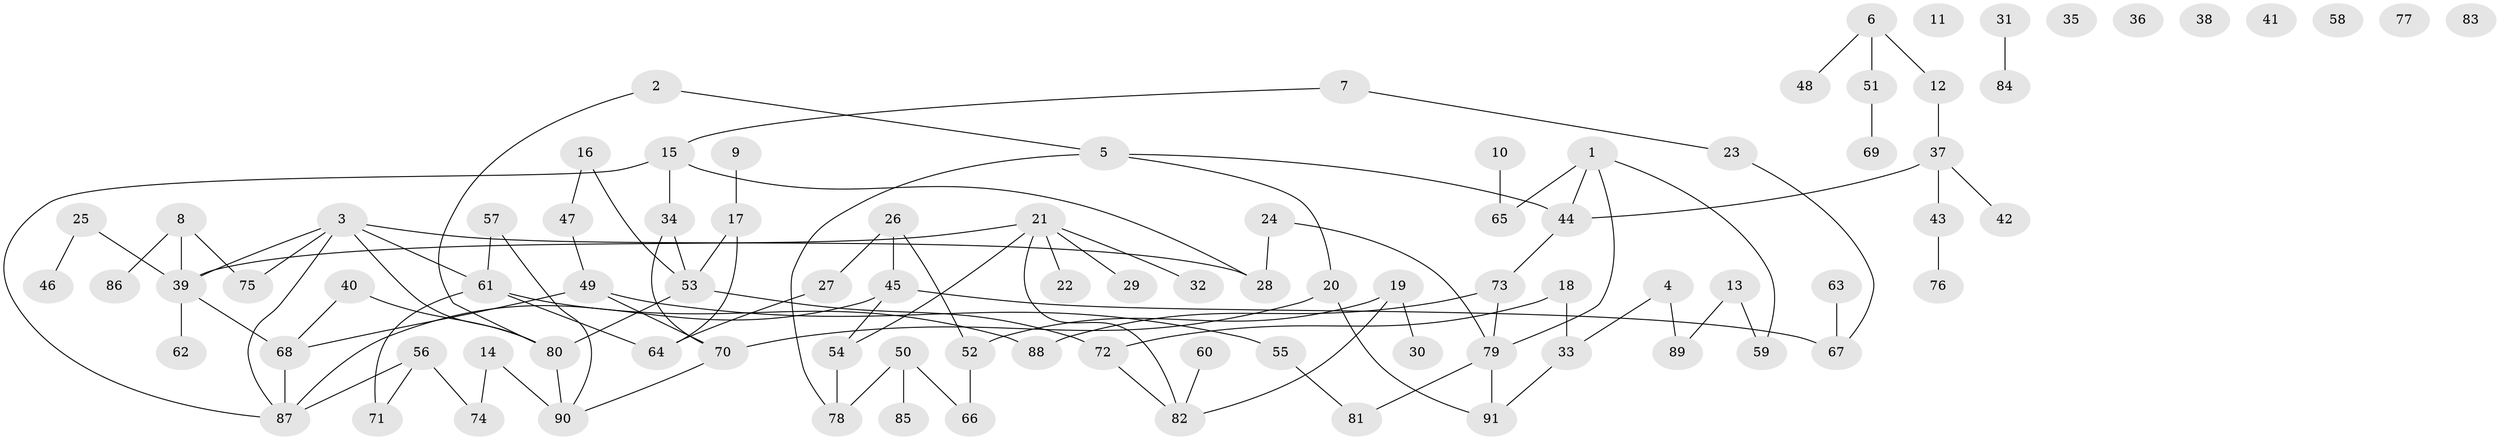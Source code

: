 // Generated by graph-tools (version 1.1) at 2025/00/03/09/25 03:00:49]
// undirected, 91 vertices, 108 edges
graph export_dot {
graph [start="1"]
  node [color=gray90,style=filled];
  1;
  2;
  3;
  4;
  5;
  6;
  7;
  8;
  9;
  10;
  11;
  12;
  13;
  14;
  15;
  16;
  17;
  18;
  19;
  20;
  21;
  22;
  23;
  24;
  25;
  26;
  27;
  28;
  29;
  30;
  31;
  32;
  33;
  34;
  35;
  36;
  37;
  38;
  39;
  40;
  41;
  42;
  43;
  44;
  45;
  46;
  47;
  48;
  49;
  50;
  51;
  52;
  53;
  54;
  55;
  56;
  57;
  58;
  59;
  60;
  61;
  62;
  63;
  64;
  65;
  66;
  67;
  68;
  69;
  70;
  71;
  72;
  73;
  74;
  75;
  76;
  77;
  78;
  79;
  80;
  81;
  82;
  83;
  84;
  85;
  86;
  87;
  88;
  89;
  90;
  91;
  1 -- 44;
  1 -- 59;
  1 -- 65;
  1 -- 79;
  2 -- 5;
  2 -- 80;
  3 -- 28;
  3 -- 39;
  3 -- 61;
  3 -- 75;
  3 -- 80;
  3 -- 87;
  4 -- 33;
  4 -- 89;
  5 -- 20;
  5 -- 44;
  5 -- 78;
  6 -- 12;
  6 -- 48;
  6 -- 51;
  7 -- 15;
  7 -- 23;
  8 -- 39;
  8 -- 75;
  8 -- 86;
  9 -- 17;
  10 -- 65;
  12 -- 37;
  13 -- 59;
  13 -- 89;
  14 -- 74;
  14 -- 90;
  15 -- 28;
  15 -- 34;
  15 -- 87;
  16 -- 47;
  16 -- 53;
  17 -- 53;
  17 -- 64;
  18 -- 33;
  18 -- 72;
  19 -- 30;
  19 -- 52;
  19 -- 82;
  20 -- 70;
  20 -- 91;
  21 -- 22;
  21 -- 29;
  21 -- 32;
  21 -- 39;
  21 -- 54;
  21 -- 82;
  23 -- 67;
  24 -- 28;
  24 -- 79;
  25 -- 39;
  25 -- 46;
  26 -- 27;
  26 -- 45;
  26 -- 52;
  27 -- 64;
  31 -- 84;
  33 -- 91;
  34 -- 53;
  34 -- 70;
  37 -- 42;
  37 -- 43;
  37 -- 44;
  39 -- 62;
  39 -- 68;
  40 -- 68;
  40 -- 80;
  43 -- 76;
  44 -- 73;
  45 -- 54;
  45 -- 67;
  45 -- 87;
  47 -- 49;
  49 -- 55;
  49 -- 68;
  49 -- 70;
  50 -- 66;
  50 -- 78;
  50 -- 85;
  51 -- 69;
  52 -- 66;
  53 -- 72;
  53 -- 80;
  54 -- 78;
  55 -- 81;
  56 -- 71;
  56 -- 74;
  56 -- 87;
  57 -- 61;
  57 -- 90;
  60 -- 82;
  61 -- 64;
  61 -- 71;
  61 -- 88;
  63 -- 67;
  68 -- 87;
  70 -- 90;
  72 -- 82;
  73 -- 79;
  73 -- 88;
  79 -- 81;
  79 -- 91;
  80 -- 90;
}

